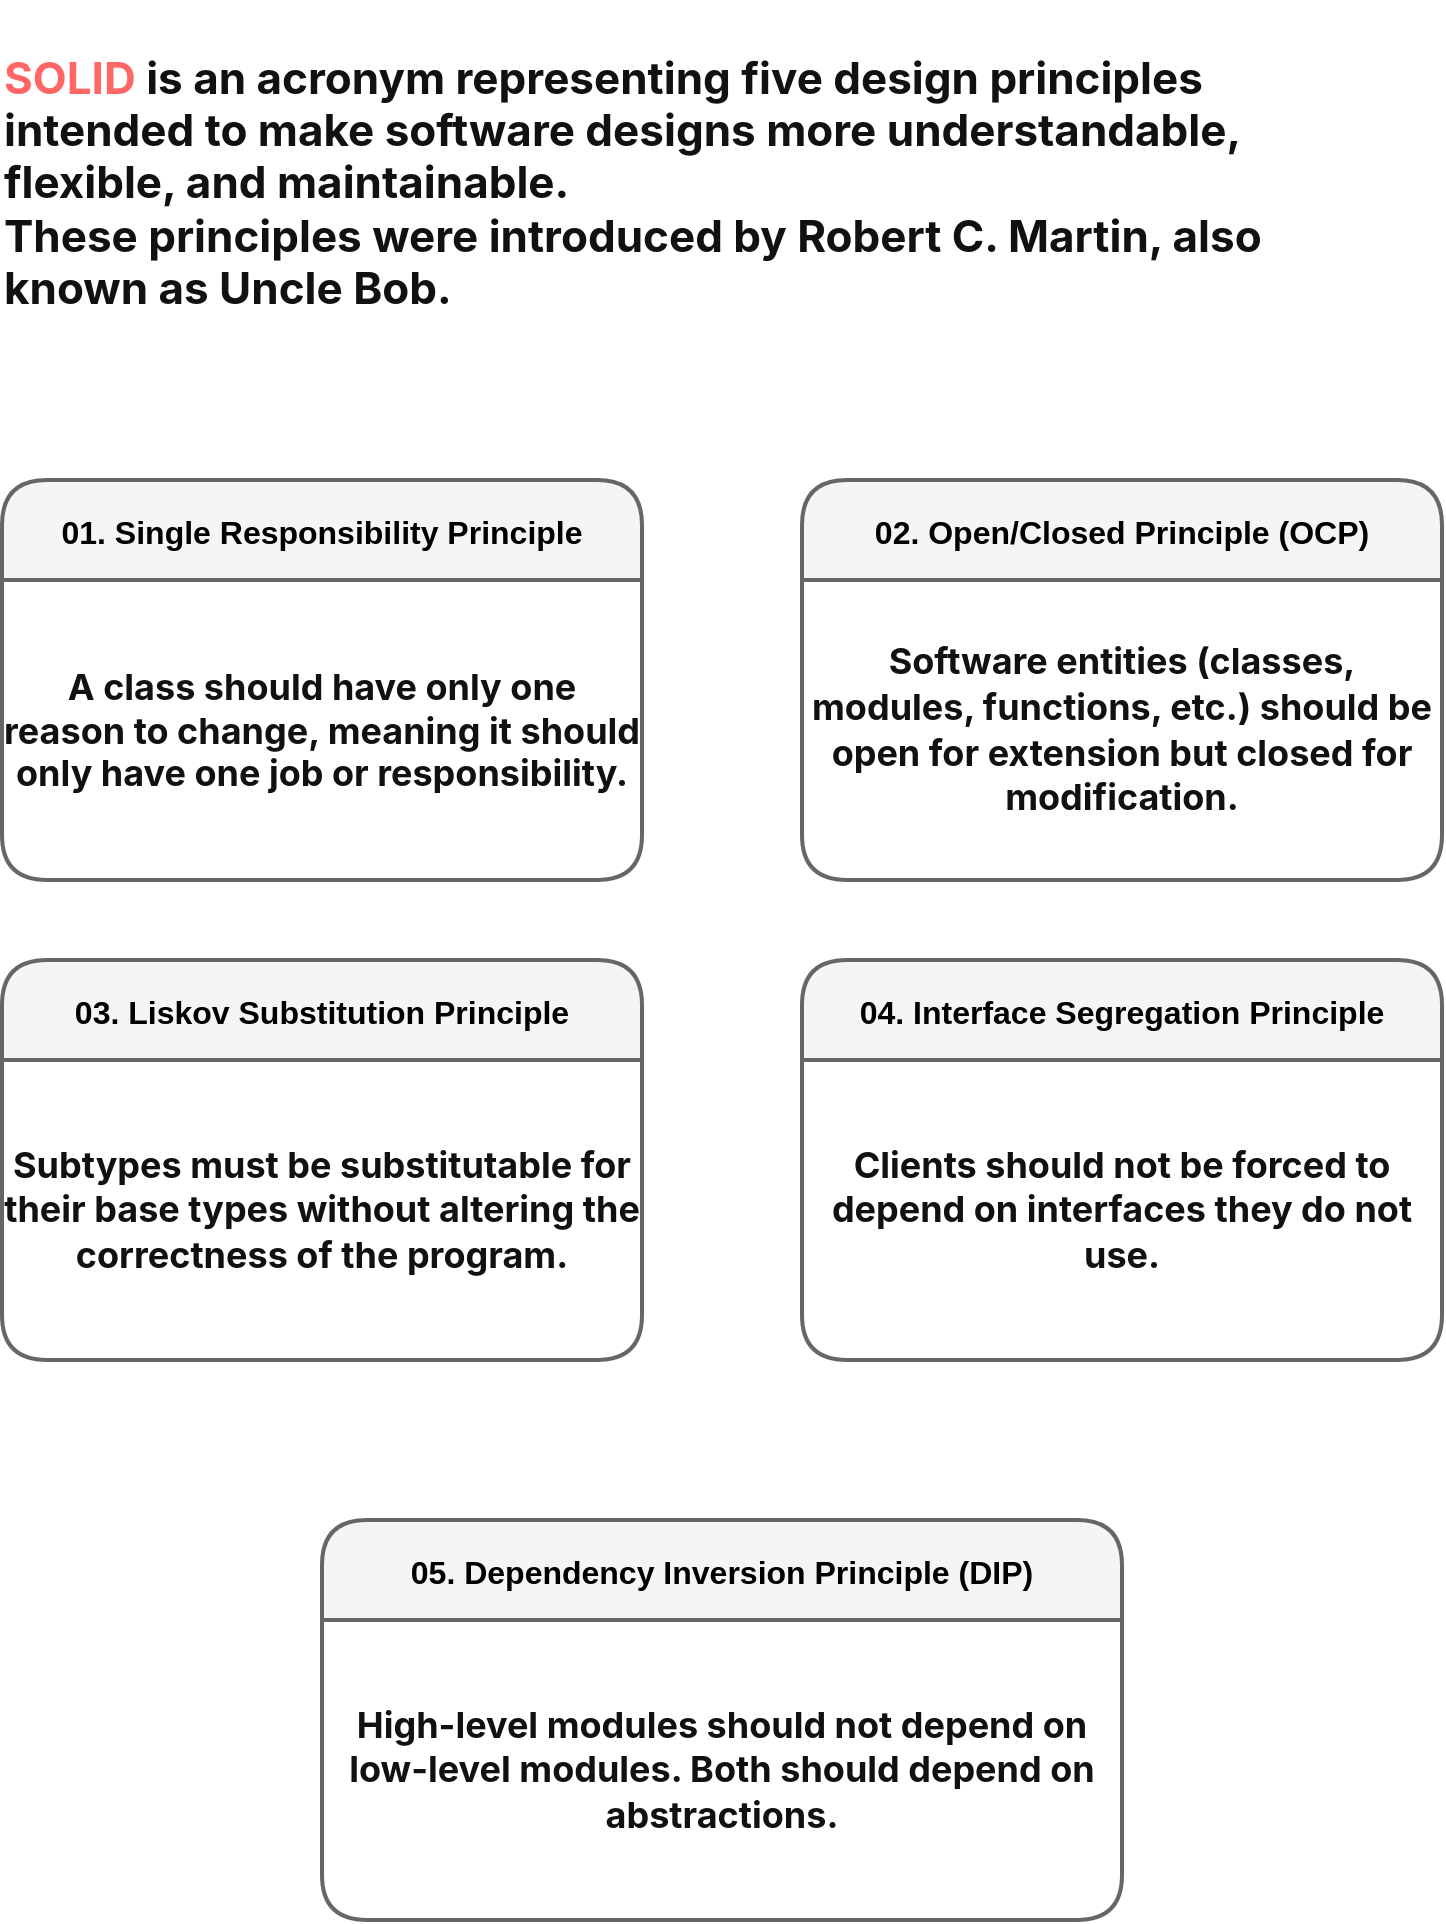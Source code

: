 <mxfile version="24.7.17" pages="2">
  <diagram name="001 Definition" id="RlzVGlmNhgCKmOWLB71Z">
    <mxGraphModel dx="1434" dy="2005" grid="1" gridSize="10" guides="1" tooltips="1" connect="1" arrows="1" fold="1" page="1" pageScale="1" pageWidth="827" pageHeight="1169" math="0" shadow="0">
      <root>
        <mxCell id="0" />
        <mxCell id="1" parent="0" />
        <mxCell id="zYLqATAMUavmr4XK2kyf-1" value="&lt;p style=&quot;padding: 0px; margin: 12px 0px 0px; word-break: break-word; line-height: var(--cib-type-body2-line-height); font-variation-settings: var(--cib-type-body2-font-variation-settings); font-family: -apple-system, Roboto, SegoeUI, &amp;quot;Segoe UI&amp;quot;, &amp;quot;Helvetica Neue&amp;quot;, Helvetica, &amp;quot;Microsoft YaHei&amp;quot;, &amp;quot;Meiryo UI&amp;quot;, Meiryo, &amp;quot;Arial Unicode MS&amp;quot;, sans-serif; text-align: left; font-size: 22px;&quot;&gt;&lt;font style=&quot;font-size: 22px;&quot;&gt;&lt;b&gt;&lt;font color=&quot;#ff6666&quot;&gt;&lt;span style=&quot;line-height: var(--cib-type-subtitle2-stronger-line-height); font-variation-settings: var(--cib-type-subtitle2-stronger-font-variation-settings);&quot;&gt;SOLID&lt;/span&gt;&amp;nbsp;&lt;/font&gt;&lt;font color=&quot;#111111&quot;&gt;is an acronym representing five design principles intended to make software designs more understandable, flexible, and maintainable. &lt;br&gt;These principles were introduced by Robert C. Martin, also known as Uncle Bob.&lt;br&gt;&lt;/font&gt;&lt;/b&gt;&lt;/font&gt;&lt;/p&gt;" style="text;html=1;align=center;verticalAlign=middle;whiteSpace=wrap;rounded=0;fillColor=none;" vertex="1" parent="1">
          <mxGeometry x="40" y="-1120" width="660" height="170" as="geometry" />
        </mxCell>
        <mxCell id="zYLqATAMUavmr4XK2kyf-4" value="01. Single Responsibility Principle" style="swimlane;childLayout=stackLayout;horizontal=1;startSize=50;horizontalStack=0;rounded=1;fontSize=16;fontStyle=1;strokeWidth=2;resizeParent=0;resizeLast=1;shadow=0;dashed=0;align=center;fillColor=#f5f5f5;strokeColor=#666666;fontColor=default;" vertex="1" parent="1">
          <mxGeometry x="40" y="-880" width="320" height="200" as="geometry" />
        </mxCell>
        <mxCell id="zYLqATAMUavmr4XK2kyf-5" value="&lt;span style=&quot;color: rgb(17, 17, 17); font-family: -apple-system, Roboto, SegoeUI, &amp;quot;Segoe UI&amp;quot;, &amp;quot;Helvetica Neue&amp;quot;, Helvetica, &amp;quot;Microsoft YaHei&amp;quot;, &amp;quot;Meiryo UI&amp;quot;, Meiryo, &amp;quot;Arial Unicode MS&amp;quot;, sans-serif; text-align: left;&quot;&gt;&lt;font style=&quot;font-size: 18px;&quot;&gt;&lt;b&gt;A class should have only one reason to change, meaning it should only have one job or responsibility.&lt;/b&gt;&lt;/font&gt;&lt;/span&gt;" style="text;html=1;strokeColor=none;fillColor=none;align=center;verticalAlign=middle;whiteSpace=wrap;rounded=0;fontSize=16;" vertex="1" parent="zYLqATAMUavmr4XK2kyf-4">
          <mxGeometry y="50" width="320" height="150" as="geometry" />
        </mxCell>
        <mxCell id="zYLqATAMUavmr4XK2kyf-10" value="02. Open/Closed Principle (OCP)" style="swimlane;childLayout=stackLayout;horizontal=1;startSize=50;horizontalStack=0;rounded=1;fontSize=16;fontStyle=1;strokeWidth=2;resizeParent=0;resizeLast=1;shadow=0;dashed=0;align=center;fillColor=#f5f5f5;strokeColor=#666666;fontColor=default;" vertex="1" parent="1">
          <mxGeometry x="440" y="-880" width="320" height="200" as="geometry" />
        </mxCell>
        <mxCell id="zYLqATAMUavmr4XK2kyf-11" value="&lt;div style=&quot;&quot;&gt;&lt;span style=&quot;background-color: initial; font-size: 18px;&quot;&gt;&lt;font face=&quot;-apple-system, Roboto, SegoeUI, Segoe UI, Helvetica Neue, Helvetica, Microsoft YaHei, Meiryo UI, Meiryo, Arial Unicode MS, sans-serif&quot; color=&quot;#111111&quot;&gt;&lt;b&gt;Software entities (classes, modules, functions, etc.) should be open for extension but closed for modification.&lt;/b&gt;&lt;/font&gt;&lt;/span&gt;&lt;/div&gt;" style="text;html=1;strokeColor=none;fillColor=none;align=center;verticalAlign=middle;whiteSpace=wrap;rounded=0;fontSize=16;" vertex="1" parent="zYLqATAMUavmr4XK2kyf-10">
          <mxGeometry y="50" width="320" height="150" as="geometry" />
        </mxCell>
        <mxCell id="zYLqATAMUavmr4XK2kyf-12" value="03. Liskov Substitution Principle" style="swimlane;childLayout=stackLayout;horizontal=1;startSize=50;horizontalStack=0;rounded=1;fontSize=16;fontStyle=1;strokeWidth=2;resizeParent=0;resizeLast=1;shadow=0;dashed=0;align=center;fillColor=#f5f5f5;strokeColor=#666666;fontColor=default;" vertex="1" parent="1">
          <mxGeometry x="40" y="-640" width="320" height="200" as="geometry" />
        </mxCell>
        <mxCell id="zYLqATAMUavmr4XK2kyf-13" value="&lt;div style=&quot;&quot;&gt;&lt;span style=&quot;background-color: initial; font-size: 18px;&quot;&gt;&lt;font face=&quot;-apple-system, Roboto, SegoeUI, Segoe UI, Helvetica Neue, Helvetica, Microsoft YaHei, Meiryo UI, Meiryo, Arial Unicode MS, sans-serif&quot; color=&quot;#111111&quot;&gt;&lt;b&gt;Subtypes must be substitutable for their base types without altering the correctness of the program.&lt;/b&gt;&lt;/font&gt;&lt;/span&gt;&lt;/div&gt;" style="text;html=1;strokeColor=none;fillColor=none;align=center;verticalAlign=middle;whiteSpace=wrap;rounded=0;fontSize=16;" vertex="1" parent="zYLqATAMUavmr4XK2kyf-12">
          <mxGeometry y="50" width="320" height="150" as="geometry" />
        </mxCell>
        <mxCell id="zYLqATAMUavmr4XK2kyf-14" value="04. Interface Segregation Principle" style="swimlane;childLayout=stackLayout;horizontal=1;startSize=50;horizontalStack=0;rounded=1;fontSize=16;fontStyle=1;strokeWidth=2;resizeParent=0;resizeLast=1;shadow=0;dashed=0;align=center;fillColor=#f5f5f5;strokeColor=#666666;fontColor=default;" vertex="1" parent="1">
          <mxGeometry x="440" y="-640" width="320" height="200" as="geometry" />
        </mxCell>
        <mxCell id="zYLqATAMUavmr4XK2kyf-15" value="&lt;div style=&quot;&quot;&gt;&lt;span style=&quot;background-color: initial; font-size: 18px;&quot;&gt;&lt;font face=&quot;-apple-system, Roboto, SegoeUI, Segoe UI, Helvetica Neue, Helvetica, Microsoft YaHei, Meiryo UI, Meiryo, Arial Unicode MS, sans-serif&quot; color=&quot;#111111&quot;&gt;&lt;b&gt;Clients should not be forced to depend on interfaces they do not use.&lt;/b&gt;&lt;/font&gt;&lt;/span&gt;&lt;/div&gt;" style="text;html=1;strokeColor=none;fillColor=none;align=center;verticalAlign=middle;whiteSpace=wrap;rounded=0;fontSize=16;" vertex="1" parent="zYLqATAMUavmr4XK2kyf-14">
          <mxGeometry y="50" width="320" height="150" as="geometry" />
        </mxCell>
        <mxCell id="zYLqATAMUavmr4XK2kyf-16" value="05. Dependency Inversion Principle (DIP)" style="swimlane;childLayout=stackLayout;horizontal=1;startSize=50;horizontalStack=0;rounded=1;fontSize=16;fontStyle=1;strokeWidth=2;resizeParent=0;resizeLast=1;shadow=0;dashed=0;align=center;fillColor=#f5f5f5;strokeColor=#666666;fontColor=default;" vertex="1" parent="1">
          <mxGeometry x="200" y="-360" width="400" height="200" as="geometry" />
        </mxCell>
        <mxCell id="zYLqATAMUavmr4XK2kyf-17" value="&lt;div style=&quot;&quot;&gt;&lt;span style=&quot;background-color: initial; font-size: 18px;&quot;&gt;&lt;font face=&quot;-apple-system, Roboto, SegoeUI, Segoe UI, Helvetica Neue, Helvetica, Microsoft YaHei, Meiryo UI, Meiryo, Arial Unicode MS, sans-serif&quot; color=&quot;#111111&quot;&gt;&lt;b&gt;High-level modules should not depend on low-level modules. Both should depend on abstractions.&lt;/b&gt;&lt;/font&gt;&lt;/span&gt;&lt;/div&gt;" style="text;html=1;strokeColor=none;fillColor=none;align=center;verticalAlign=middle;whiteSpace=wrap;rounded=0;fontSize=16;" vertex="1" parent="zYLqATAMUavmr4XK2kyf-16">
          <mxGeometry y="50" width="400" height="150" as="geometry" />
        </mxCell>
      </root>
    </mxGraphModel>
  </diagram>
  <diagram id="Qvk_knnQo0lmqCs46goD" name="CourseRequirement">
    <mxGraphModel dx="1434" dy="836" grid="1" gridSize="10" guides="1" tooltips="1" connect="1" arrows="1" fold="1" page="1" pageScale="1" pageWidth="827" pageHeight="1169" math="0" shadow="0">
      <root>
        <mxCell id="0" />
        <mxCell id="1" parent="0" />
        <mxCell id="mn95WUEv2d1ei75jAKMe-1" value="&lt;font style=&quot;font-size: 18px;&quot;&gt;&lt;b&gt;1. Flutter&lt;/b&gt;&lt;/font&gt;" style="text;html=1;align=left;verticalAlign=middle;whiteSpace=wrap;rounded=0;" vertex="1" parent="1">
          <mxGeometry x="170" y="140" width="140" height="40" as="geometry" />
        </mxCell>
        <mxCell id="mn95WUEv2d1ei75jAKMe-2" value="&lt;font style=&quot;font-size: 18px;&quot;&gt;&lt;b&gt;2. OOP&lt;/b&gt;&lt;/font&gt;" style="text;html=1;align=left;verticalAlign=middle;whiteSpace=wrap;rounded=0;" vertex="1" parent="1">
          <mxGeometry x="180" y="250" width="140" height="40" as="geometry" />
        </mxCell>
        <mxCell id="mn0kTRw8fS5TCNcJPhzq-1" value="&lt;font size=&quot;1&quot; color=&quot;#ff6666&quot; style=&quot;&quot;&gt;&lt;b style=&quot;font-size: 25px;&quot;&gt;Course Requirements&lt;/b&gt;&lt;/font&gt;" style="text;html=1;align=center;verticalAlign=middle;whiteSpace=wrap;rounded=0;" vertex="1" parent="1">
          <mxGeometry x="240" y="40" width="320" height="40" as="geometry" />
        </mxCell>
      </root>
    </mxGraphModel>
  </diagram>
</mxfile>
